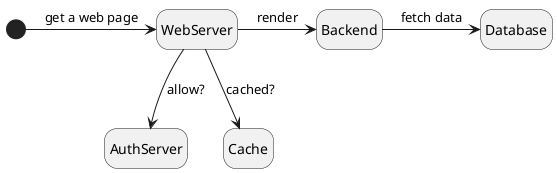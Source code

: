 @startuml

`
@startuml
hide empty description

[*] -> WebServer : get a web page
WebServer --> AuthServer : allow?
WebServer --> Cache : cached?
WebServer -> Backend: render
Backend -> Database : fetch data

@enduml
`

@enduml